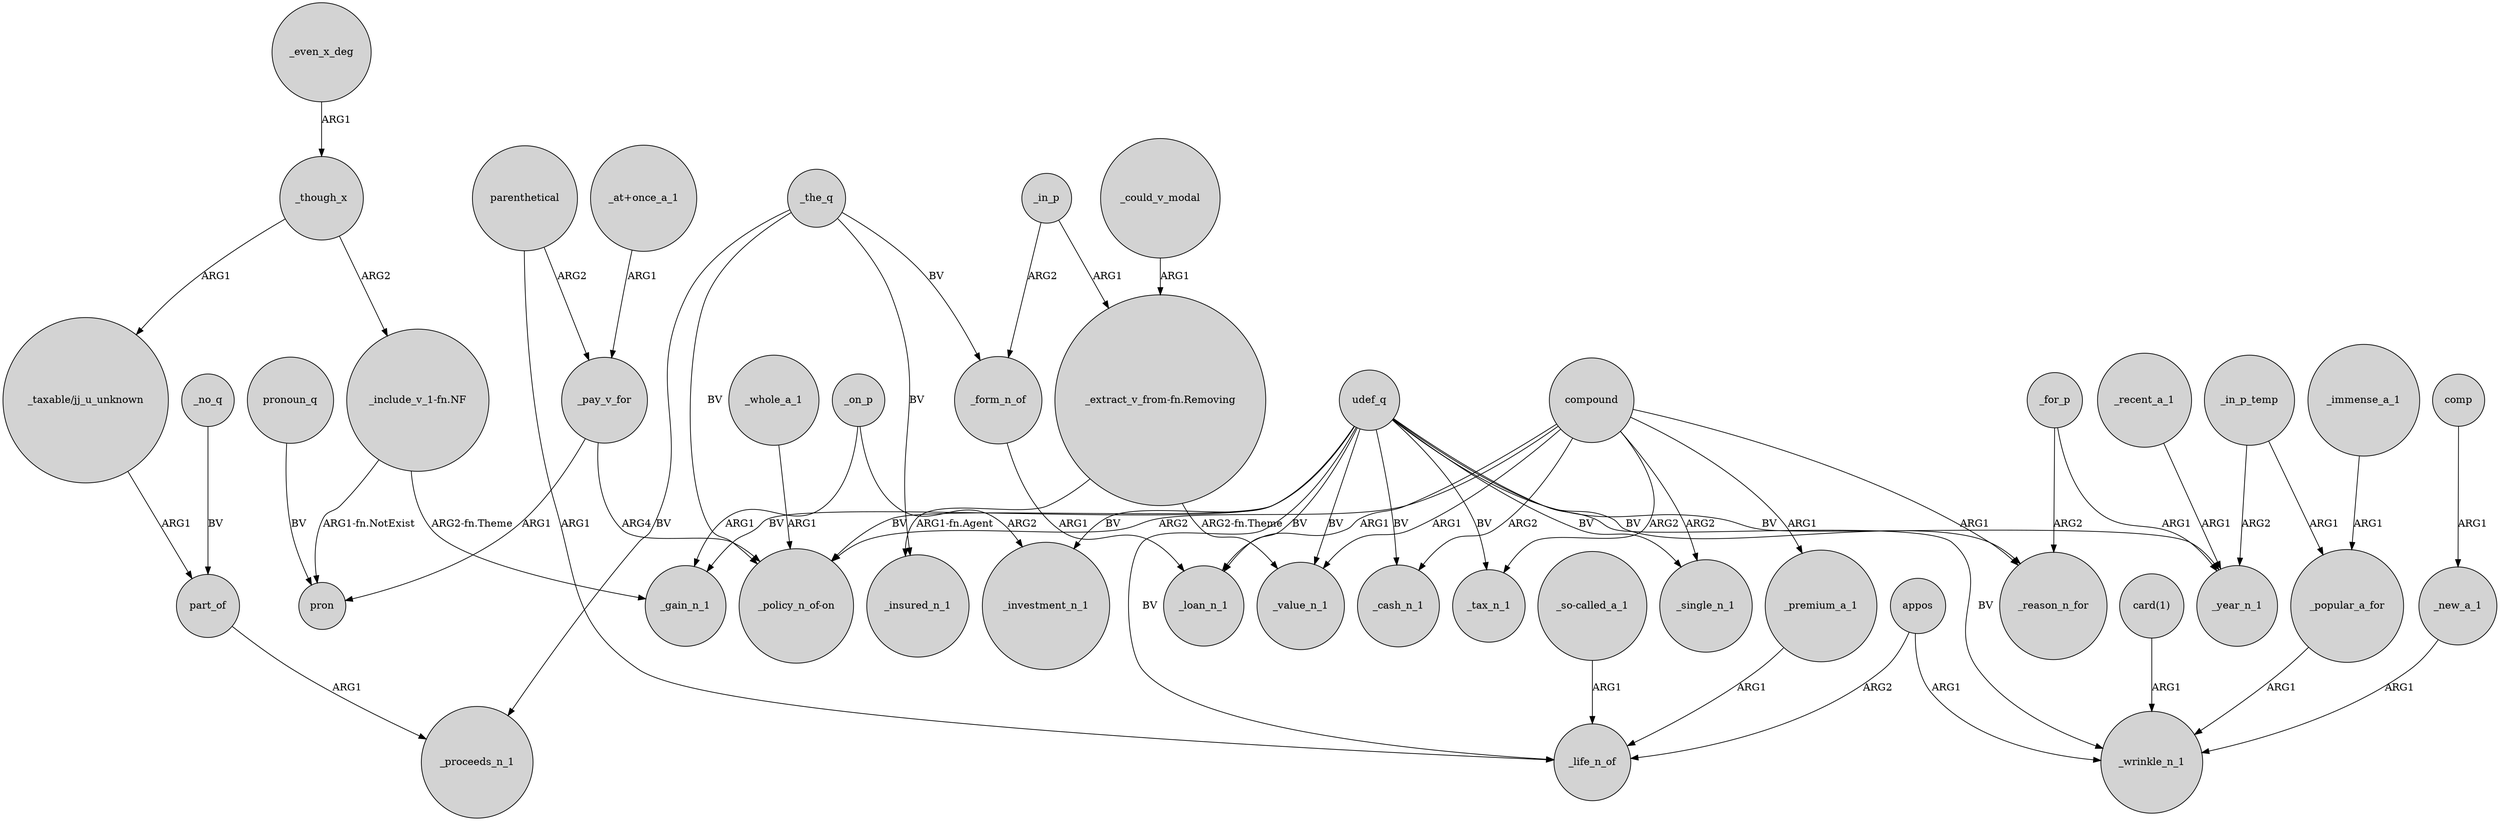 digraph {
	node [shape=circle style=filled]
	_form_n_of -> _loan_n_1 [label=ARG1]
	_pay_v_for -> "_policy_n_of-on" [label=ARG4]
	_on_p -> _gain_n_1 [label=ARG1]
	_in_p_temp -> _popular_a_for [label=ARG1]
	"card(1)" -> _wrinkle_n_1 [label=ARG1]
	parenthetical -> _pay_v_for [label=ARG2]
	_whole_a_1 -> "_policy_n_of-on" [label=ARG1]
	_the_q -> "_policy_n_of-on" [label=BV]
	udef_q -> _single_n_1 [label=BV]
	_popular_a_for -> _wrinkle_n_1 [label=ARG1]
	udef_q -> _reason_n_for [label=BV]
	_though_x -> "_taxable/jj_u_unknown" [label=ARG1]
	udef_q -> _life_n_of [label=BV]
	udef_q -> _cash_n_1 [label=BV]
	_though_x -> "_include_v_1-fn.NF" [label=ARG2]
	_no_q -> part_of [label=BV]
	"_include_v_1-fn.NF" -> _gain_n_1 [label="ARG2-fn.Theme"]
	udef_q -> _gain_n_1 [label=BV]
	compound -> "_policy_n_of-on" [label=ARG2]
	_on_p -> _investment_n_1 [label=ARG2]
	compound -> _reason_n_for [label=ARG1]
	udef_q -> _wrinkle_n_1 [label=BV]
	_for_p -> _year_n_1 [label=ARG1]
	_in_p -> "_extract_v_from-fn.Removing" [label=ARG1]
	_even_x_deg -> _though_x [label=ARG1]
	_could_v_modal -> "_extract_v_from-fn.Removing" [label=ARG1]
	_pay_v_for -> pron [label=ARG1]
	"_extract_v_from-fn.Removing" -> _insured_n_1 [label="ARG1-fn.Agent"]
	_the_q -> _proceeds_n_1 [label=BV]
	comp -> _new_a_1 [label=ARG1]
	"_so-called_a_1" -> _life_n_of [label=ARG1]
	udef_q -> "_policy_n_of-on" [label=BV]
	part_of -> _proceeds_n_1 [label=ARG1]
	appos -> _wrinkle_n_1 [label=ARG1]
	_in_p_temp -> _year_n_1 [label=ARG2]
	pronoun_q -> pron [label=BV]
	udef_q -> _tax_n_1 [label=BV]
	_the_q -> _insured_n_1 [label=BV]
	_immense_a_1 -> _popular_a_for [label=ARG1]
	_for_p -> _reason_n_for [label=ARG2]
	"_taxable/jj_u_unknown" -> part_of [label=ARG1]
	_recent_a_1 -> _year_n_1 [label=ARG1]
	_in_p -> _form_n_of [label=ARG2]
	_new_a_1 -> _wrinkle_n_1 [label=ARG1]
	"_at+once_a_1" -> _pay_v_for [label=ARG1]
	compound -> _loan_n_1 [label=ARG1]
	"_include_v_1-fn.NF" -> pron [label="ARG1-fn.NotExist"]
	parenthetical -> _life_n_of [label=ARG1]
	compound -> _premium_a_1 [label=ARG1]
	udef_q -> _investment_n_1 [label=BV]
	udef_q -> _year_n_1 [label=BV]
	udef_q -> _value_n_1 [label=BV]
	compound -> _cash_n_1 [label=ARG2]
	_the_q -> _form_n_of [label=BV]
	compound -> _single_n_1 [label=ARG2]
	compound -> _tax_n_1 [label=ARG2]
	"_extract_v_from-fn.Removing" -> _value_n_1 [label="ARG2-fn.Theme"]
	compound -> _value_n_1 [label=ARG1]
	udef_q -> _loan_n_1 [label=BV]
	appos -> _life_n_of [label=ARG2]
	_premium_a_1 -> _life_n_of [label=ARG1]
}
